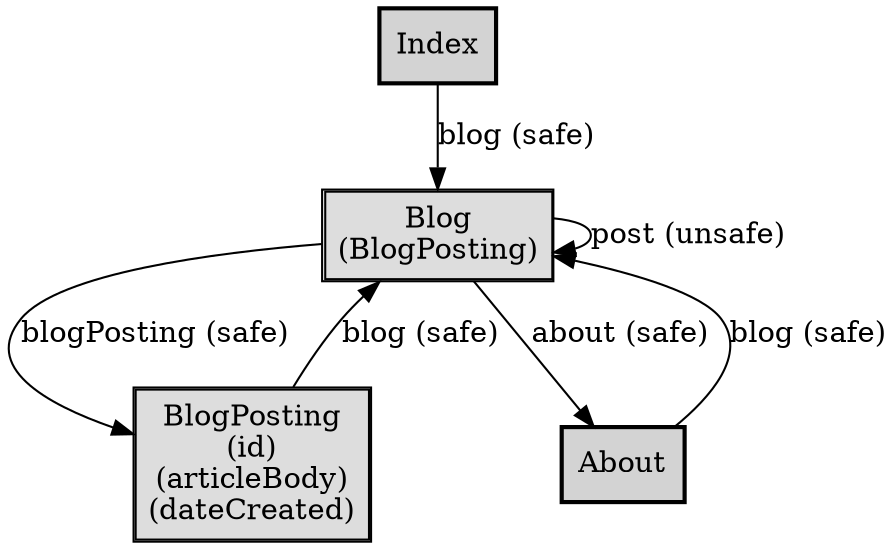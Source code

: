 digraph application_state_diagram {
    node [shape = box, style = "bold,filled"];

    Blog [style=solid, margin=0.02, label=<<table cellspacing="0" cellpadding="5" cellborder="1" border="0"><tr><td bgcolor="#dddddd">Blog<br />(BlogPosting)<br /></td></tr></table>>,shape=box URL="docs/semantic.Blog.html"]
    BlogPosting [style=solid, margin=0.02, label=<<table cellspacing="0" cellpadding="5" cellborder="1" border="0"><tr><td bgcolor="#dddddd">BlogPosting<br />(id)<br />(articleBody)<br />(dateCreated)<br /></td></tr></table>>,shape=box URL="docs/semantic.BlogPosting.html"]

    Index->Blog [label = "blog (safe)" URL="docs/safe.blog.html"];
    About->Blog [label = "blog (safe)" URL="docs/safe.blog.html"];
    Blog->BlogPosting [label = "blogPosting (safe)" URL="docs/safe.blogPosting.html"];
    Blog->Blog [label = "post (unsafe)" URL="docs/unsafe.post.html"];
    Blog->About [label = "about (safe)" URL="docs/safe.about.html"];
    BlogPosting->Blog [label = "blog (safe)" URL="docs/safe.blog.html"];

    Index [URL="docs/semantic.Index.html"]
    About [URL="docs/semantic.About.html"]

}